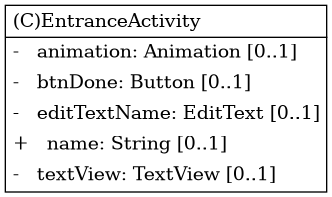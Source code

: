 @startuml

/' diagram meta data start
config=StructureConfiguration;
{
  "projectClassification": {
    "searchMode": "OpenProject", // OpenProject, AllProjects
    "includedProjects": "",
    "pathEndKeywords": "*.impl",
    "isClientPath": "",
    "isClientName": "",
    "isTestPath": "",
    "isTestName": "",
    "isMappingPath": "",
    "isMappingName": "",
    "isDataAccessPath": "",
    "isDataAccessName": "",
    "isDataStructurePath": "",
    "isDataStructureName": "",
    "isInterfaceStructuresPath": "",
    "isInterfaceStructuresName": "",
    "isEntryPointPath": "",
    "isEntryPointName": "",
    "treatFinalFieldsAsMandatory": false
  },
  "graphRestriction": {
    "classPackageExcludeFilter": "",
    "classPackageIncludeFilter": "",
    "classNameExcludeFilter": "",
    "classNameIncludeFilter": "",
    "methodNameExcludeFilter": "",
    "methodNameIncludeFilter": "",
    "removeByInheritance": "", // inheritance/annotation based filtering is done in a second step
    "removeByAnnotation": "",
    "removeByClassPackage": "", // cleanup the graph after inheritance/annotation based filtering is done
    "removeByClassName": "",
    "cutMappings": false,
    "cutEnum": true,
    "cutTests": true,
    "cutClient": true,
    "cutDataAccess": false,
    "cutInterfaceStructures": false,
    "cutDataStructures": false,
    "cutGetterAndSetter": true,
    "cutConstructors": true
  },
  "graphTraversal": {
    "forwardDepth": 5,
    "backwardDepth": 5,
    "classPackageExcludeFilter": "",
    "classPackageIncludeFilter": "",
    "classNameExcludeFilter": "",
    "classNameIncludeFilter": "",
    "methodNameExcludeFilter": "",
    "methodNameIncludeFilter": "",
    "hideMappings": false,
    "hideDataStructures": false,
    "hidePrivateMethods": true,
    "hideInterfaceCalls": true, // indirection: implementation -> interface (is hidden) -> implementation
    "onlyShowApplicationEntryPoints": false, // root node is included
    "useMethodCallsForStructureDiagram": "ForwardOnly" // ForwardOnly, BothDirections, No
  },
  "details": {
    "aggregation": "None", // ByClass, GroupByClass, None
    "showClassGenericTypes": true,
    "showMethods": false,
    "showMethodParameterNames": false,
    "showMethodParameterTypes": false,
    "showMethodReturnType": false,
    "showPackageLevels": 2,
    "showDetailedClassStructure": true
  },
  "rootClass": "com.example.submarines.EntranceActivity",
  "extensionCallbackMethod": "" // qualified.class.name#methodName - signature: public static String method(String)
}
diagram meta data end '/



digraph g {
    rankdir="TB"
    splines=polyline
    

'nodes 
EntranceActivity647413438[
	label=<<TABLE BORDER="1" CELLBORDER="0" CELLPADDING="4" CELLSPACING="0">
<TR><TD ALIGN="LEFT" >(C)EntranceActivity</TD></TR>
<HR/>
<TR><TD ALIGN="LEFT" >-   animation: Animation [0..1]</TD></TR>
<TR><TD ALIGN="LEFT" >-   btnDone: Button [0..1]</TD></TR>
<TR><TD ALIGN="LEFT" >-   editTextName: EditText [0..1]</TD></TR>
<TR><TD ALIGN="LEFT" >+   name: String [0..1]</TD></TR>
<TR><TD ALIGN="LEFT" >-   textView: TextView [0..1]</TD></TR>
</TABLE>>
	style=filled
	margin=0
	shape=plaintext
	fillcolor="#FFFFFF"
];

'edges    

    
}
@enduml